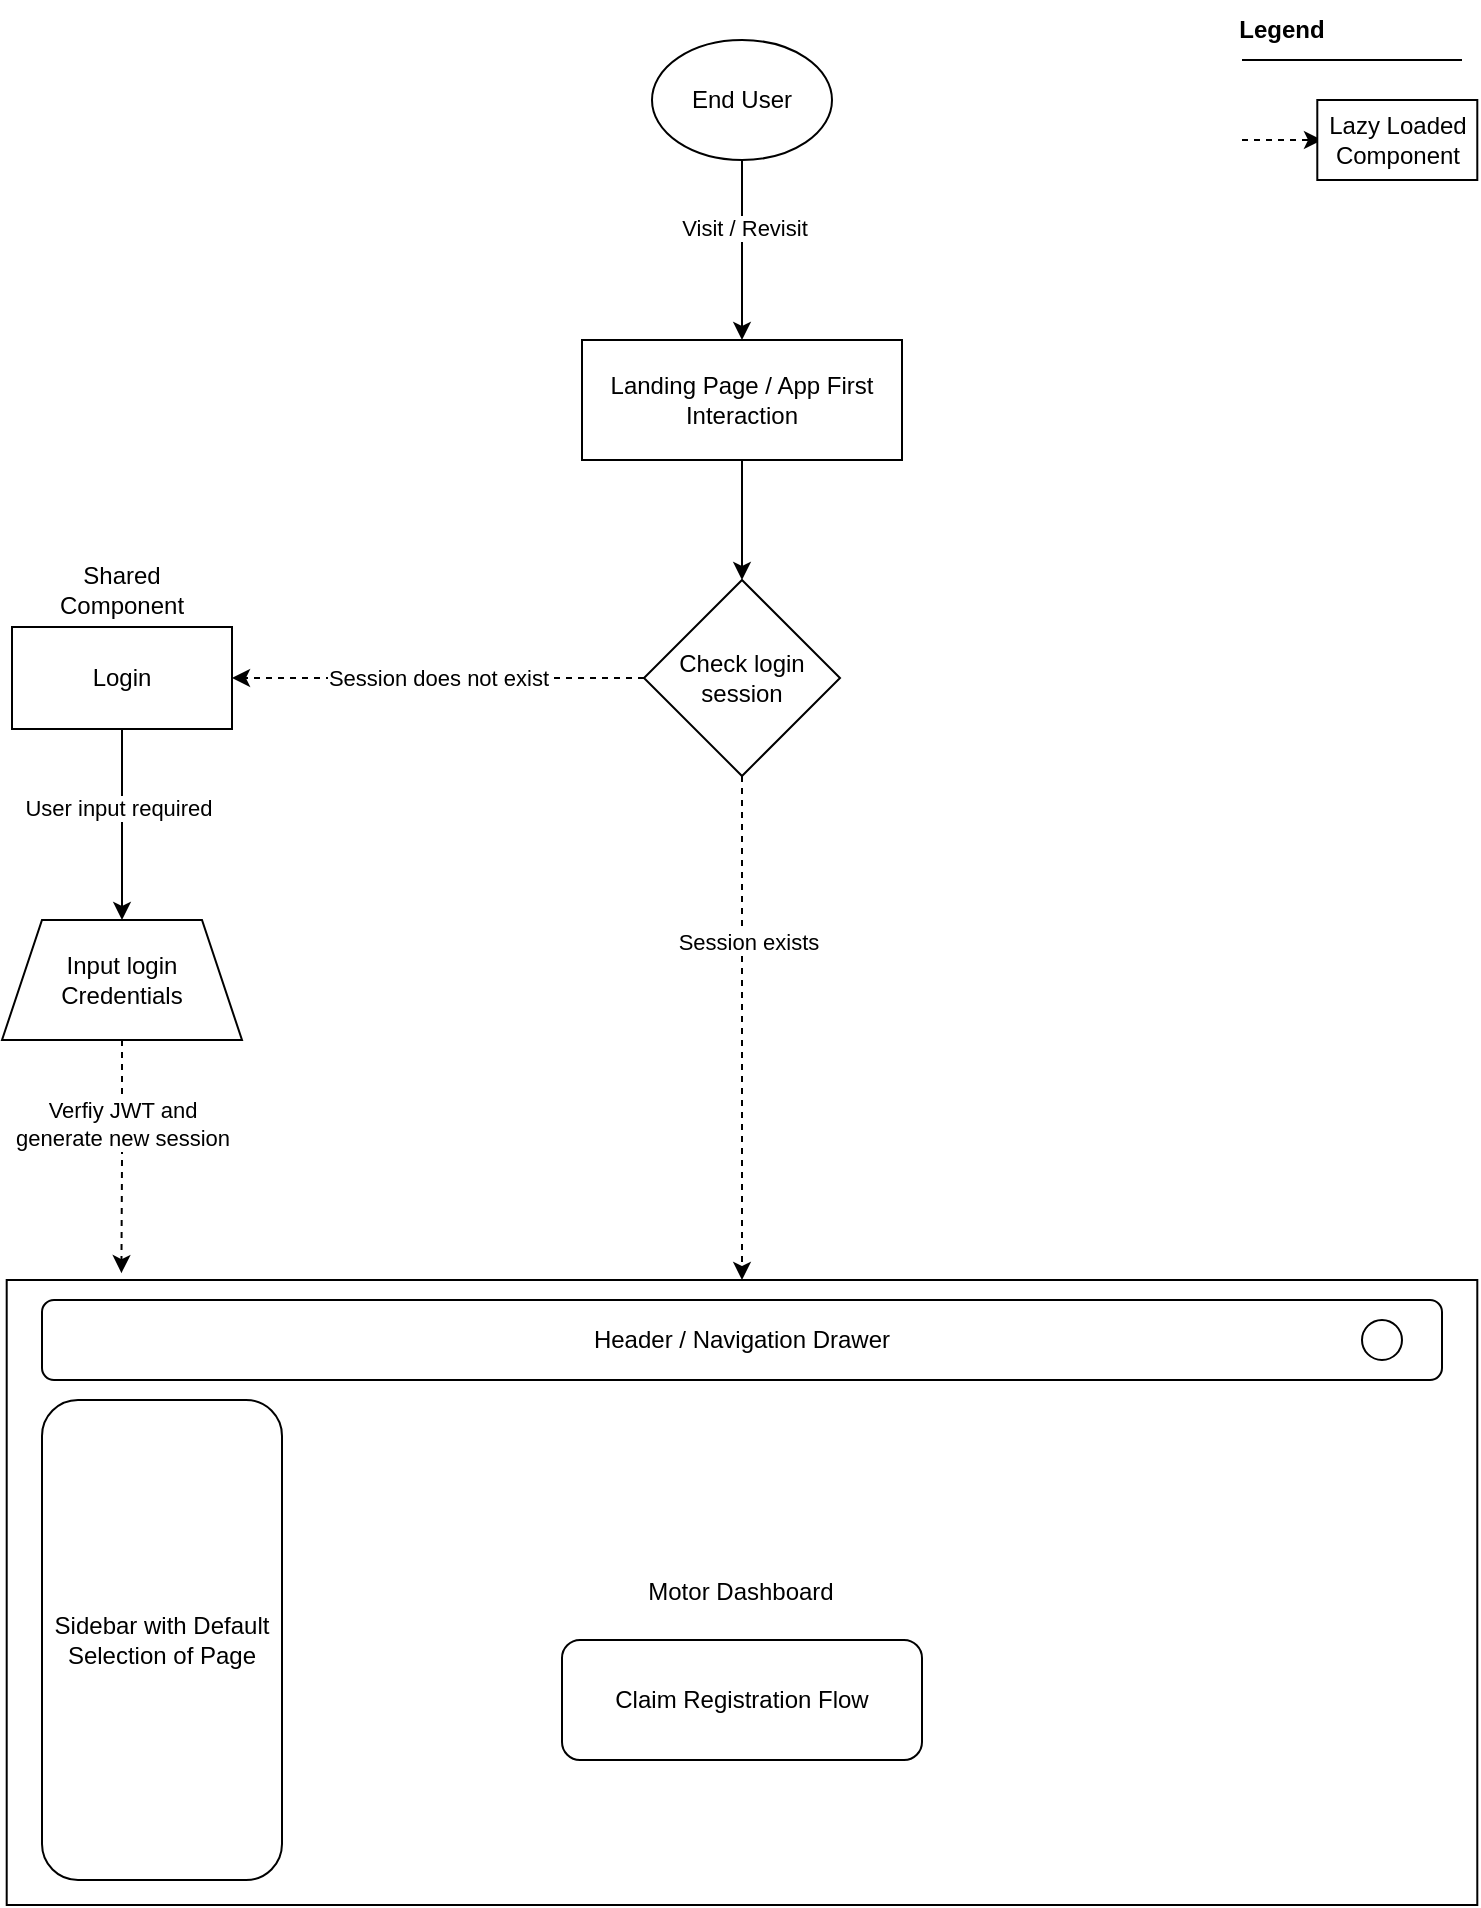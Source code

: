 <mxfile version="23.1.1" type="github">
  <diagram name="Page-1" id="1tGGAS3yKn54ODbLLFVR">
    <mxGraphModel dx="763" dy="512" grid="1" gridSize="10" guides="1" tooltips="1" connect="1" arrows="1" fold="1" page="1" pageScale="1" pageWidth="850" pageHeight="1100" math="0" shadow="0">
      <root>
        <mxCell id="0" />
        <mxCell id="1" parent="0" />
        <mxCell id="aZURPwA6gaUrLmMz-oNV-6" style="edgeStyle=orthogonalEdgeStyle;rounded=0;orthogonalLoop=1;jettySize=auto;html=1;exitX=0.5;exitY=1;exitDx=0;exitDy=0;entryX=0.5;entryY=0;entryDx=0;entryDy=0;" parent="1" source="aZURPwA6gaUrLmMz-oNV-2" target="aZURPwA6gaUrLmMz-oNV-5" edge="1">
          <mxGeometry relative="1" as="geometry" />
        </mxCell>
        <mxCell id="aZURPwA6gaUrLmMz-oNV-7" value="Visit / Revisit" style="edgeLabel;html=1;align=center;verticalAlign=middle;resizable=0;points=[];" parent="aZURPwA6gaUrLmMz-oNV-6" vertex="1" connectable="0">
          <mxGeometry x="-0.252" y="1" relative="1" as="geometry">
            <mxPoint as="offset" />
          </mxGeometry>
        </mxCell>
        <mxCell id="aZURPwA6gaUrLmMz-oNV-2" value="End User" style="ellipse;whiteSpace=wrap;html=1;" parent="1" vertex="1">
          <mxGeometry x="385" y="50" width="90" height="60" as="geometry" />
        </mxCell>
        <mxCell id="aZURPwA6gaUrLmMz-oNV-9" style="edgeStyle=orthogonalEdgeStyle;rounded=0;orthogonalLoop=1;jettySize=auto;html=1;entryX=0.5;entryY=0;entryDx=0;entryDy=0;" parent="1" source="aZURPwA6gaUrLmMz-oNV-5" target="aZURPwA6gaUrLmMz-oNV-8" edge="1">
          <mxGeometry relative="1" as="geometry" />
        </mxCell>
        <mxCell id="aZURPwA6gaUrLmMz-oNV-5" value="Landing Page / App First Interaction" style="rounded=0;whiteSpace=wrap;html=1;" parent="1" vertex="1">
          <mxGeometry x="350" y="200" width="160" height="60" as="geometry" />
        </mxCell>
        <mxCell id="aZURPwA6gaUrLmMz-oNV-12" style="edgeStyle=orthogonalEdgeStyle;rounded=0;orthogonalLoop=1;jettySize=auto;html=1;exitX=0;exitY=0.5;exitDx=0;exitDy=0;entryX=1;entryY=0.5;entryDx=0;entryDy=0;dashed=1;" parent="1" source="aZURPwA6gaUrLmMz-oNV-8" target="aZURPwA6gaUrLmMz-oNV-15" edge="1">
          <mxGeometry relative="1" as="geometry">
            <mxPoint x="270" y="369" as="targetPoint" />
          </mxGeometry>
        </mxCell>
        <mxCell id="aZURPwA6gaUrLmMz-oNV-13" value="Session does not exist" style="edgeLabel;html=1;align=center;verticalAlign=middle;resizable=0;points=[];" parent="aZURPwA6gaUrLmMz-oNV-12" vertex="1" connectable="0">
          <mxGeometry x="0.006" relative="1" as="geometry">
            <mxPoint as="offset" />
          </mxGeometry>
        </mxCell>
        <mxCell id="aZURPwA6gaUrLmMz-oNV-287" style="edgeStyle=orthogonalEdgeStyle;rounded=0;orthogonalLoop=1;jettySize=auto;html=1;entryX=0.5;entryY=0;entryDx=0;entryDy=0;dashed=1;" parent="1" source="aZURPwA6gaUrLmMz-oNV-8" target="aZURPwA6gaUrLmMz-oNV-14" edge="1">
          <mxGeometry relative="1" as="geometry" />
        </mxCell>
        <mxCell id="aZURPwA6gaUrLmMz-oNV-288" value="Session exists" style="edgeLabel;html=1;align=center;verticalAlign=middle;resizable=0;points=[];" parent="aZURPwA6gaUrLmMz-oNV-287" vertex="1" connectable="0">
          <mxGeometry x="-0.347" y="3" relative="1" as="geometry">
            <mxPoint as="offset" />
          </mxGeometry>
        </mxCell>
        <mxCell id="aZURPwA6gaUrLmMz-oNV-8" value="Check login session" style="rhombus;whiteSpace=wrap;html=1;" parent="1" vertex="1">
          <mxGeometry x="381" y="320" width="98" height="98" as="geometry" />
        </mxCell>
        <mxCell id="aZURPwA6gaUrLmMz-oNV-14" value="Motor Dashboard" style="rounded=0;whiteSpace=wrap;html=1;" parent="1" vertex="1">
          <mxGeometry x="62.35" y="670" width="735.3" height="312.5" as="geometry" />
        </mxCell>
        <mxCell id="aZURPwA6gaUrLmMz-oNV-290" style="edgeStyle=orthogonalEdgeStyle;rounded=0;orthogonalLoop=1;jettySize=auto;html=1;entryX=0.5;entryY=0;entryDx=0;entryDy=0;" parent="1" source="aZURPwA6gaUrLmMz-oNV-15" target="aZURPwA6gaUrLmMz-oNV-289" edge="1">
          <mxGeometry relative="1" as="geometry" />
        </mxCell>
        <mxCell id="aZURPwA6gaUrLmMz-oNV-291" value="User input required" style="edgeLabel;html=1;align=center;verticalAlign=middle;resizable=0;points=[];" parent="aZURPwA6gaUrLmMz-oNV-290" vertex="1" connectable="0">
          <mxGeometry x="-0.181" y="-2" relative="1" as="geometry">
            <mxPoint as="offset" />
          </mxGeometry>
        </mxCell>
        <mxCell id="aZURPwA6gaUrLmMz-oNV-15" value="Login" style="rounded=0;whiteSpace=wrap;html=1;" parent="1" vertex="1">
          <mxGeometry x="65" y="343.5" width="110" height="51" as="geometry" />
        </mxCell>
        <mxCell id="aZURPwA6gaUrLmMz-oNV-289" value="Input login Credentials" style="shape=trapezoid;perimeter=trapezoidPerimeter;whiteSpace=wrap;html=1;fixedSize=1;" parent="1" vertex="1">
          <mxGeometry x="60" y="490" width="120" height="60" as="geometry" />
        </mxCell>
        <mxCell id="aZURPwA6gaUrLmMz-oNV-295" style="edgeStyle=orthogonalEdgeStyle;rounded=0;orthogonalLoop=1;jettySize=auto;html=1;entryX=0.078;entryY=-0.011;entryDx=0;entryDy=0;entryPerimeter=0;dashed=1;" parent="1" source="aZURPwA6gaUrLmMz-oNV-289" target="aZURPwA6gaUrLmMz-oNV-14" edge="1">
          <mxGeometry relative="1" as="geometry" />
        </mxCell>
        <mxCell id="aZURPwA6gaUrLmMz-oNV-296" value="Verfiy JWT and&lt;br&gt;generate new session" style="edgeLabel;html=1;align=center;verticalAlign=middle;resizable=0;points=[];" parent="aZURPwA6gaUrLmMz-oNV-295" vertex="1" connectable="0">
          <mxGeometry x="-0.297" relative="1" as="geometry">
            <mxPoint y="1" as="offset" />
          </mxGeometry>
        </mxCell>
        <mxCell id="aZURPwA6gaUrLmMz-oNV-297" value="Shared Component" style="text;html=1;strokeColor=none;fillColor=none;align=center;verticalAlign=middle;whiteSpace=wrap;rounded=0;" parent="1" vertex="1">
          <mxGeometry x="90" y="310" width="60" height="30" as="geometry" />
        </mxCell>
        <mxCell id="aZURPwA6gaUrLmMz-oNV-300" value="Sidebar with Default Selection of Page" style="rounded=1;whiteSpace=wrap;html=1;" parent="1" vertex="1">
          <mxGeometry x="80" y="730" width="120" height="240" as="geometry" />
        </mxCell>
        <mxCell id="aZURPwA6gaUrLmMz-oNV-301" value="Header / Navigation Drawer" style="rounded=1;whiteSpace=wrap;html=1;" parent="1" vertex="1">
          <mxGeometry x="80" y="680" width="700" height="40" as="geometry" />
        </mxCell>
        <mxCell id="aZURPwA6gaUrLmMz-oNV-302" value="" style="ellipse;whiteSpace=wrap;html=1;aspect=fixed;" parent="1" vertex="1">
          <mxGeometry x="740" y="690" width="20" height="20" as="geometry" />
        </mxCell>
        <mxCell id="aZURPwA6gaUrLmMz-oNV-303" value="Claim Registration Flow" style="rounded=1;whiteSpace=wrap;html=1;" parent="1" vertex="1">
          <mxGeometry x="340" y="850" width="180" height="60" as="geometry" />
        </mxCell>
        <mxCell id="-h94EJTHQ-TcFI_W7iaQ-2" value="" style="endArrow=classic;html=1;rounded=0;dashed=1;" edge="1" parent="1">
          <mxGeometry width="50" height="50" relative="1" as="geometry">
            <mxPoint x="680" y="100" as="sourcePoint" />
            <mxPoint x="720" y="100" as="targetPoint" />
          </mxGeometry>
        </mxCell>
        <mxCell id="-h94EJTHQ-TcFI_W7iaQ-3" value="Lazy Loaded Component" style="rounded=0;whiteSpace=wrap;html=1;" vertex="1" parent="1">
          <mxGeometry x="717.65" y="80" width="80" height="40" as="geometry" />
        </mxCell>
        <mxCell id="-h94EJTHQ-TcFI_W7iaQ-4" value="Legend" style="text;html=1;strokeColor=none;fillColor=none;align=center;verticalAlign=middle;whiteSpace=wrap;rounded=0;fontStyle=1" vertex="1" parent="1">
          <mxGeometry x="670" y="30" width="60" height="30" as="geometry" />
        </mxCell>
        <mxCell id="-h94EJTHQ-TcFI_W7iaQ-5" value="" style="endArrow=none;html=1;rounded=0;" edge="1" parent="1">
          <mxGeometry width="50" height="50" relative="1" as="geometry">
            <mxPoint x="680" y="60" as="sourcePoint" />
            <mxPoint x="790" y="60" as="targetPoint" />
          </mxGeometry>
        </mxCell>
      </root>
    </mxGraphModel>
  </diagram>
</mxfile>
